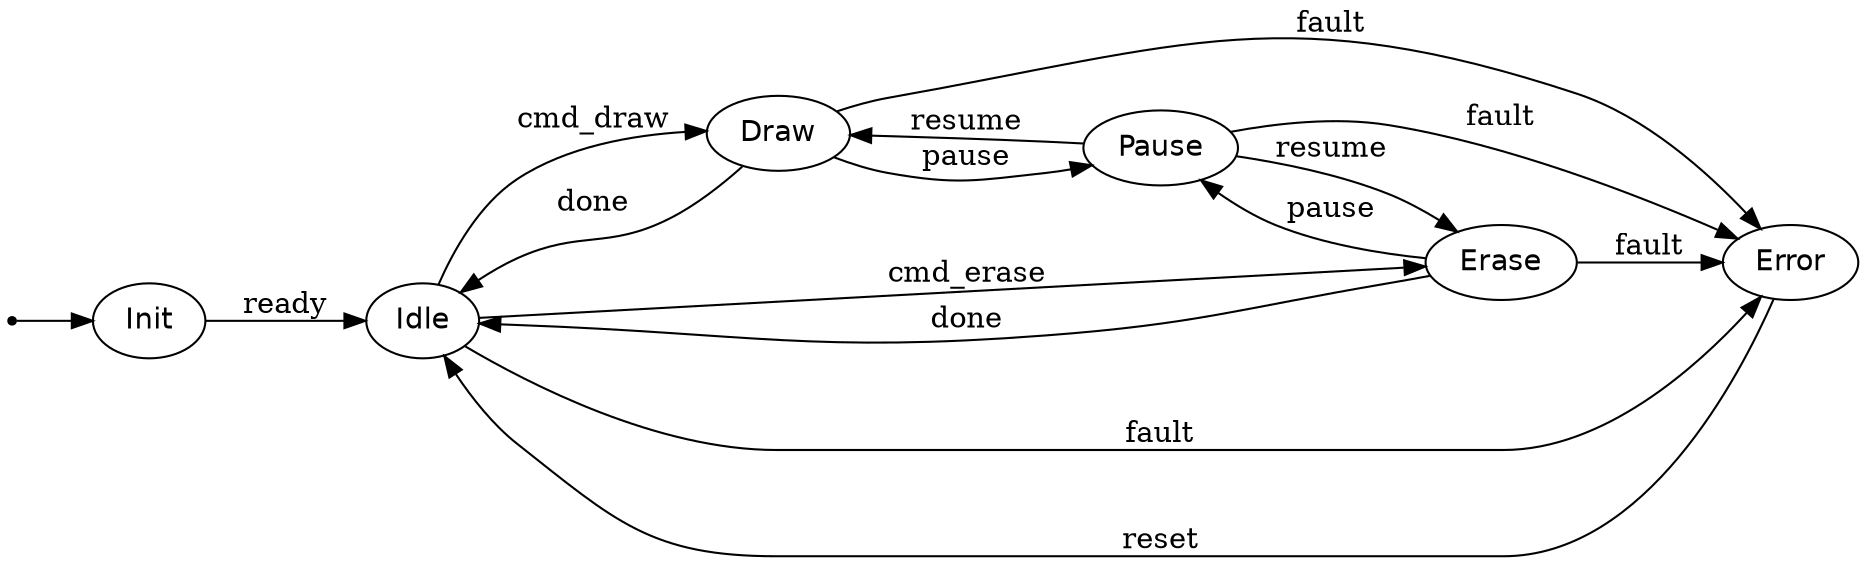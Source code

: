 digraph DoodlebotStateMachine {
  rankdir=LR;
  labelloc="t";
  node [shape=ellipse, fontname="Helvetica"];

  Start [shape=point];

  // States
  Init;
  Idle;
  Draw;
  Erase;
  Pause;
  Error;

  // Start
  Start -> Init;
  Init -> Idle [label="ready"];

  // Normal flow
  Idle -> Draw   [label="cmd_draw"];
  Idle -> Erase  [label="cmd_erase"];

  Draw -> Idle   [label="done"];
  Erase -> Idle  [label="done"];

  // Draw -> Erase  [label="cmd_erase"];
  // Erase -> Draw  [label="cmd_draw"];

  // Pause/resume
  Draw -> Pause  [label="pause"];
  Erase -> Pause [label="pause"];
  Pause -> Draw  [label="resume"];
  Pause -> Erase [label="resume"];

  // Fault handling
  Idle -> Error  [label="fault"];
  Draw -> Error  [label="fault"];
  Erase -> Error [label="fault"];
  Pause -> Error [label="fault"];

  Error -> Idle  [label="reset"];
}
